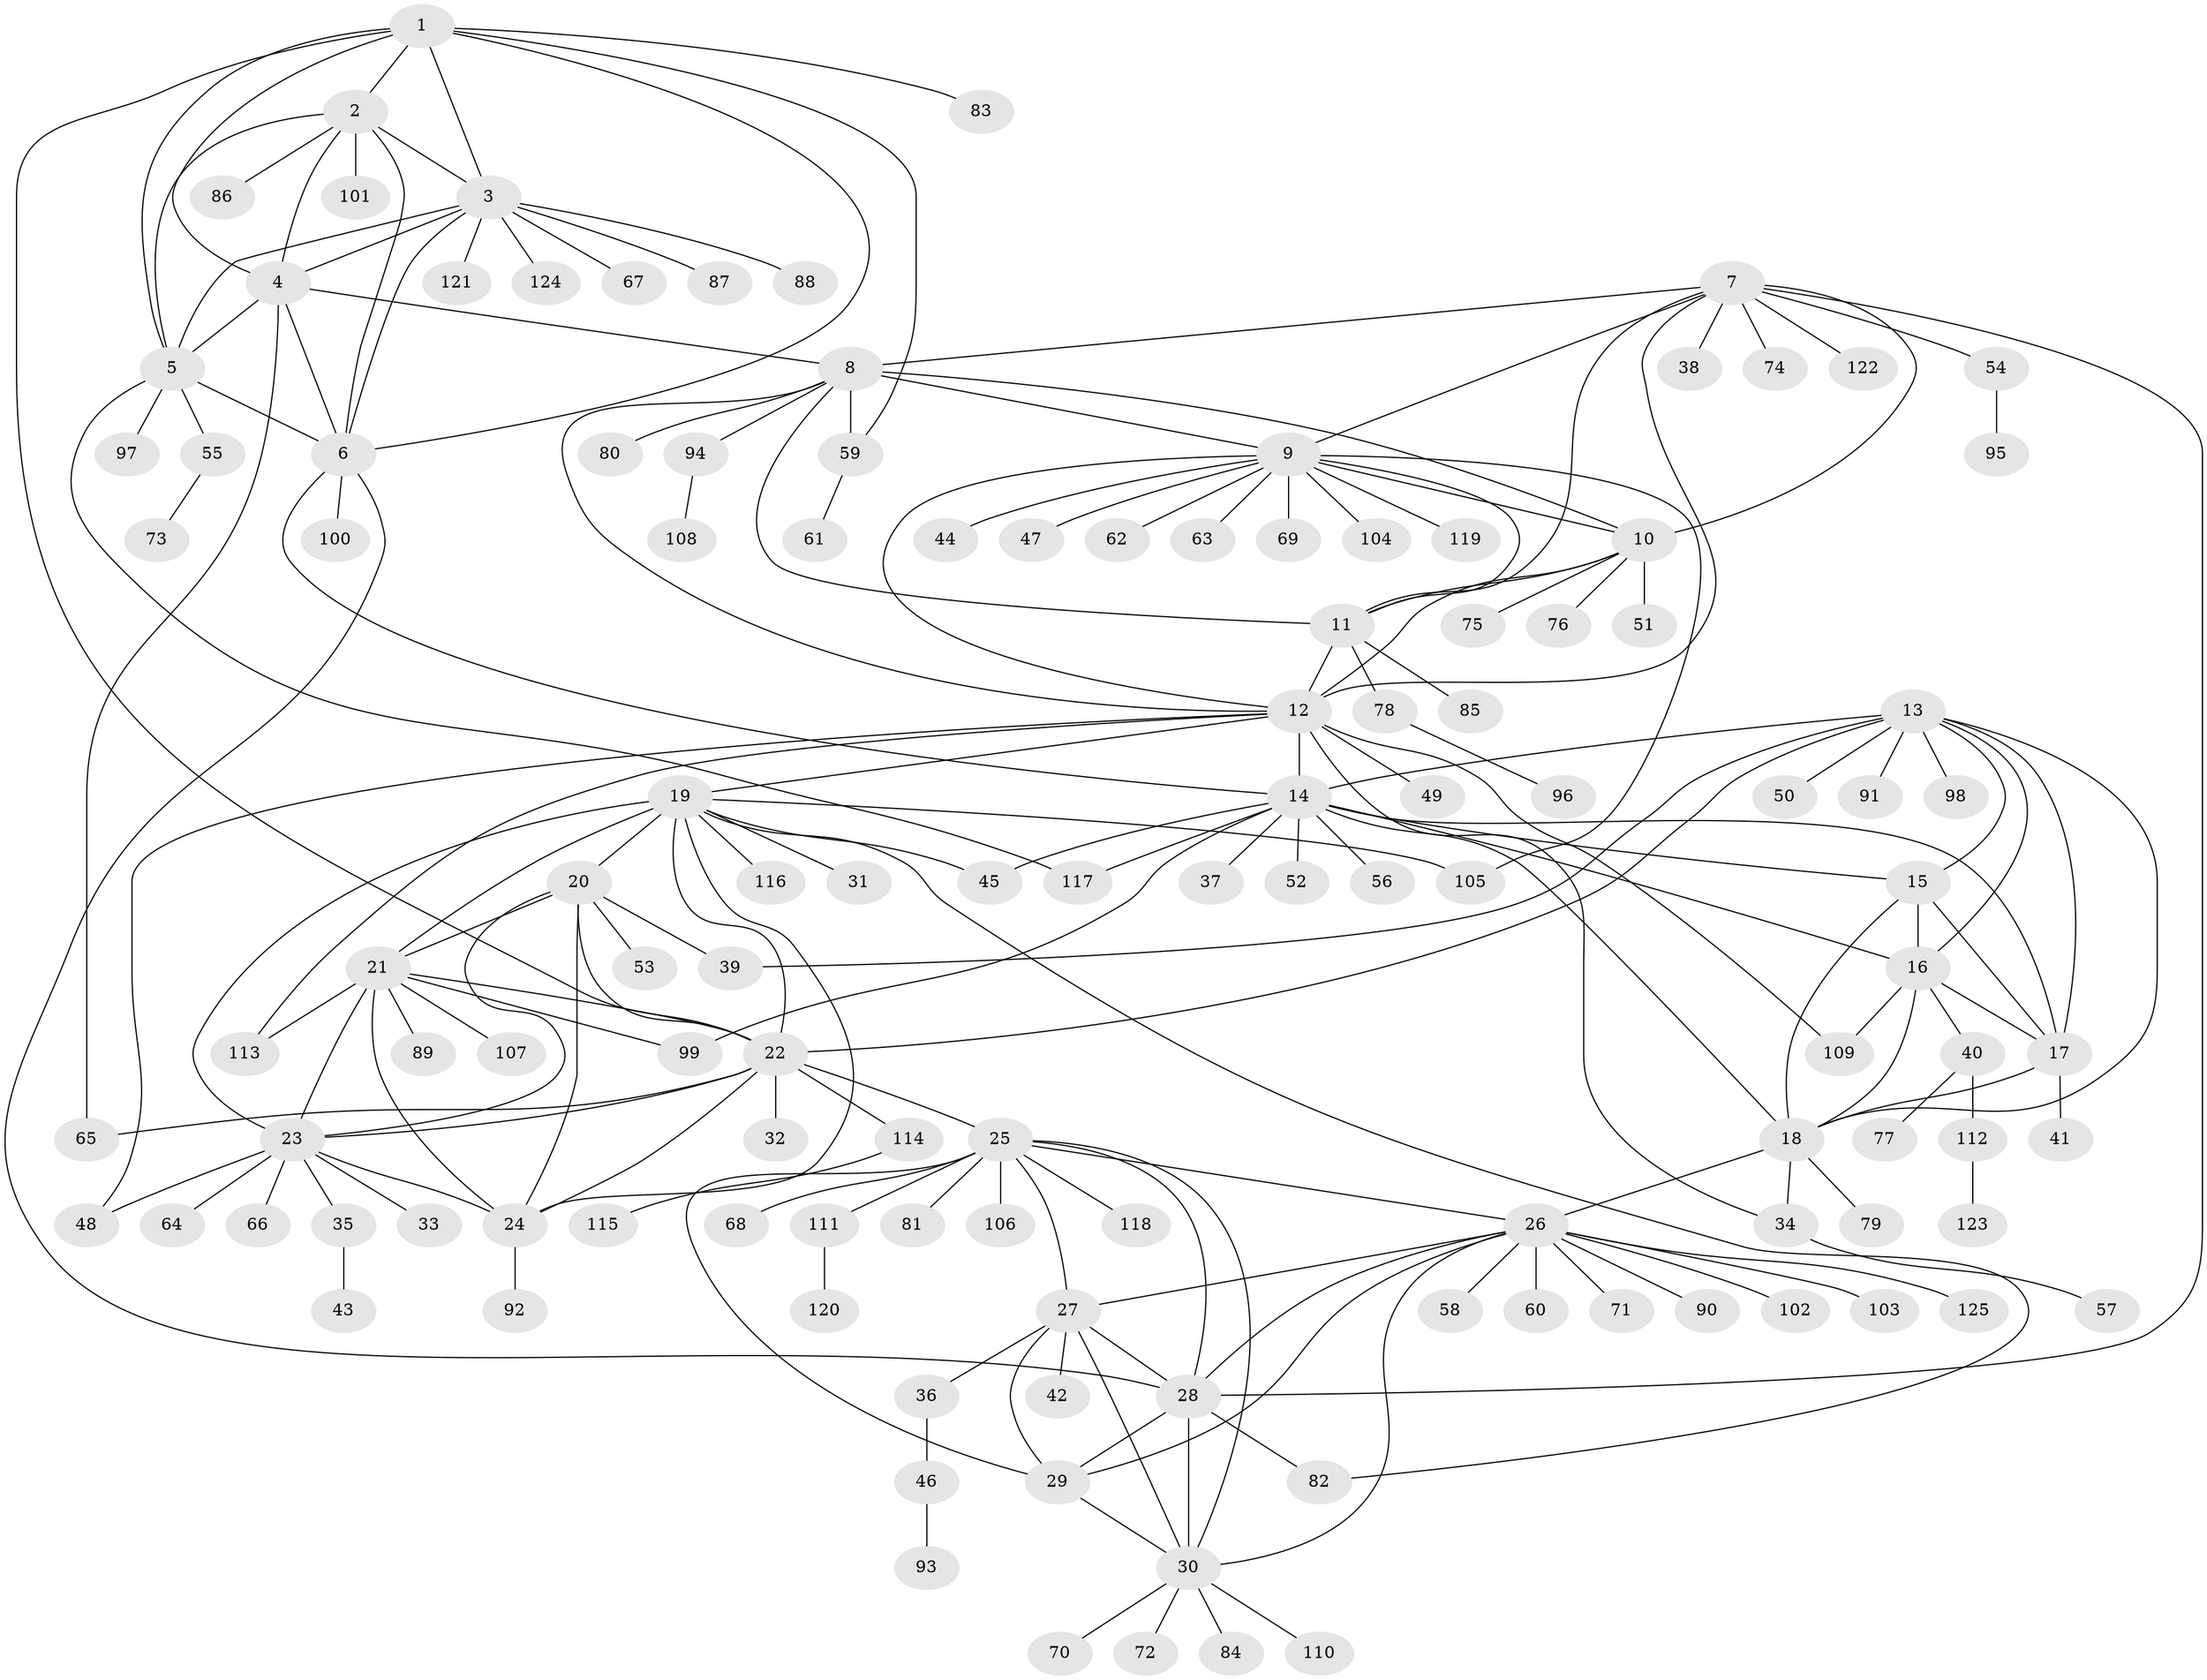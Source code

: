 // coarse degree distribution, {8: 0.06741573033707865, 9: 0.033707865168539325, 10: 0.02247191011235955, 5: 0.0449438202247191, 11: 0.02247191011235955, 15: 0.011235955056179775, 2: 0.1348314606741573, 1: 0.5955056179775281, 7: 0.033707865168539325, 6: 0.02247191011235955, 4: 0.011235955056179775}
// Generated by graph-tools (version 1.1) at 2025/37/03/04/25 23:37:32]
// undirected, 125 vertices, 192 edges
graph export_dot {
  node [color=gray90,style=filled];
  1;
  2;
  3;
  4;
  5;
  6;
  7;
  8;
  9;
  10;
  11;
  12;
  13;
  14;
  15;
  16;
  17;
  18;
  19;
  20;
  21;
  22;
  23;
  24;
  25;
  26;
  27;
  28;
  29;
  30;
  31;
  32;
  33;
  34;
  35;
  36;
  37;
  38;
  39;
  40;
  41;
  42;
  43;
  44;
  45;
  46;
  47;
  48;
  49;
  50;
  51;
  52;
  53;
  54;
  55;
  56;
  57;
  58;
  59;
  60;
  61;
  62;
  63;
  64;
  65;
  66;
  67;
  68;
  69;
  70;
  71;
  72;
  73;
  74;
  75;
  76;
  77;
  78;
  79;
  80;
  81;
  82;
  83;
  84;
  85;
  86;
  87;
  88;
  89;
  90;
  91;
  92;
  93;
  94;
  95;
  96;
  97;
  98;
  99;
  100;
  101;
  102;
  103;
  104;
  105;
  106;
  107;
  108;
  109;
  110;
  111;
  112;
  113;
  114;
  115;
  116;
  117;
  118;
  119;
  120;
  121;
  122;
  123;
  124;
  125;
  1 -- 2;
  1 -- 3;
  1 -- 4;
  1 -- 5;
  1 -- 6;
  1 -- 22;
  1 -- 59;
  1 -- 83;
  2 -- 3;
  2 -- 4;
  2 -- 5;
  2 -- 6;
  2 -- 86;
  2 -- 101;
  3 -- 4;
  3 -- 5;
  3 -- 6;
  3 -- 67;
  3 -- 87;
  3 -- 88;
  3 -- 121;
  3 -- 124;
  4 -- 5;
  4 -- 6;
  4 -- 8;
  4 -- 65;
  5 -- 6;
  5 -- 55;
  5 -- 97;
  5 -- 117;
  6 -- 14;
  6 -- 28;
  6 -- 100;
  7 -- 8;
  7 -- 9;
  7 -- 10;
  7 -- 11;
  7 -- 12;
  7 -- 28;
  7 -- 38;
  7 -- 54;
  7 -- 74;
  7 -- 122;
  8 -- 9;
  8 -- 10;
  8 -- 11;
  8 -- 12;
  8 -- 59;
  8 -- 80;
  8 -- 94;
  9 -- 10;
  9 -- 11;
  9 -- 12;
  9 -- 44;
  9 -- 47;
  9 -- 62;
  9 -- 63;
  9 -- 69;
  9 -- 104;
  9 -- 105;
  9 -- 119;
  10 -- 11;
  10 -- 12;
  10 -- 51;
  10 -- 75;
  10 -- 76;
  11 -- 12;
  11 -- 78;
  11 -- 85;
  12 -- 14;
  12 -- 19;
  12 -- 34;
  12 -- 48;
  12 -- 49;
  12 -- 109;
  12 -- 113;
  13 -- 14;
  13 -- 15;
  13 -- 16;
  13 -- 17;
  13 -- 18;
  13 -- 22;
  13 -- 39;
  13 -- 50;
  13 -- 91;
  13 -- 98;
  14 -- 15;
  14 -- 16;
  14 -- 17;
  14 -- 18;
  14 -- 37;
  14 -- 45;
  14 -- 52;
  14 -- 56;
  14 -- 99;
  14 -- 117;
  15 -- 16;
  15 -- 17;
  15 -- 18;
  16 -- 17;
  16 -- 18;
  16 -- 40;
  16 -- 109;
  17 -- 18;
  17 -- 41;
  18 -- 26;
  18 -- 34;
  18 -- 79;
  19 -- 20;
  19 -- 21;
  19 -- 22;
  19 -- 23;
  19 -- 24;
  19 -- 31;
  19 -- 45;
  19 -- 82;
  19 -- 105;
  19 -- 116;
  20 -- 21;
  20 -- 22;
  20 -- 23;
  20 -- 24;
  20 -- 39;
  20 -- 53;
  21 -- 22;
  21 -- 23;
  21 -- 24;
  21 -- 89;
  21 -- 99;
  21 -- 107;
  21 -- 113;
  22 -- 23;
  22 -- 24;
  22 -- 25;
  22 -- 32;
  22 -- 65;
  22 -- 114;
  23 -- 24;
  23 -- 33;
  23 -- 35;
  23 -- 48;
  23 -- 64;
  23 -- 66;
  24 -- 92;
  25 -- 26;
  25 -- 27;
  25 -- 28;
  25 -- 29;
  25 -- 30;
  25 -- 68;
  25 -- 81;
  25 -- 106;
  25 -- 111;
  25 -- 118;
  26 -- 27;
  26 -- 28;
  26 -- 29;
  26 -- 30;
  26 -- 58;
  26 -- 60;
  26 -- 71;
  26 -- 90;
  26 -- 102;
  26 -- 103;
  26 -- 125;
  27 -- 28;
  27 -- 29;
  27 -- 30;
  27 -- 36;
  27 -- 42;
  28 -- 29;
  28 -- 30;
  28 -- 82;
  29 -- 30;
  30 -- 70;
  30 -- 72;
  30 -- 84;
  30 -- 110;
  34 -- 57;
  35 -- 43;
  36 -- 46;
  40 -- 77;
  40 -- 112;
  46 -- 93;
  54 -- 95;
  55 -- 73;
  59 -- 61;
  78 -- 96;
  94 -- 108;
  111 -- 120;
  112 -- 123;
  114 -- 115;
}
